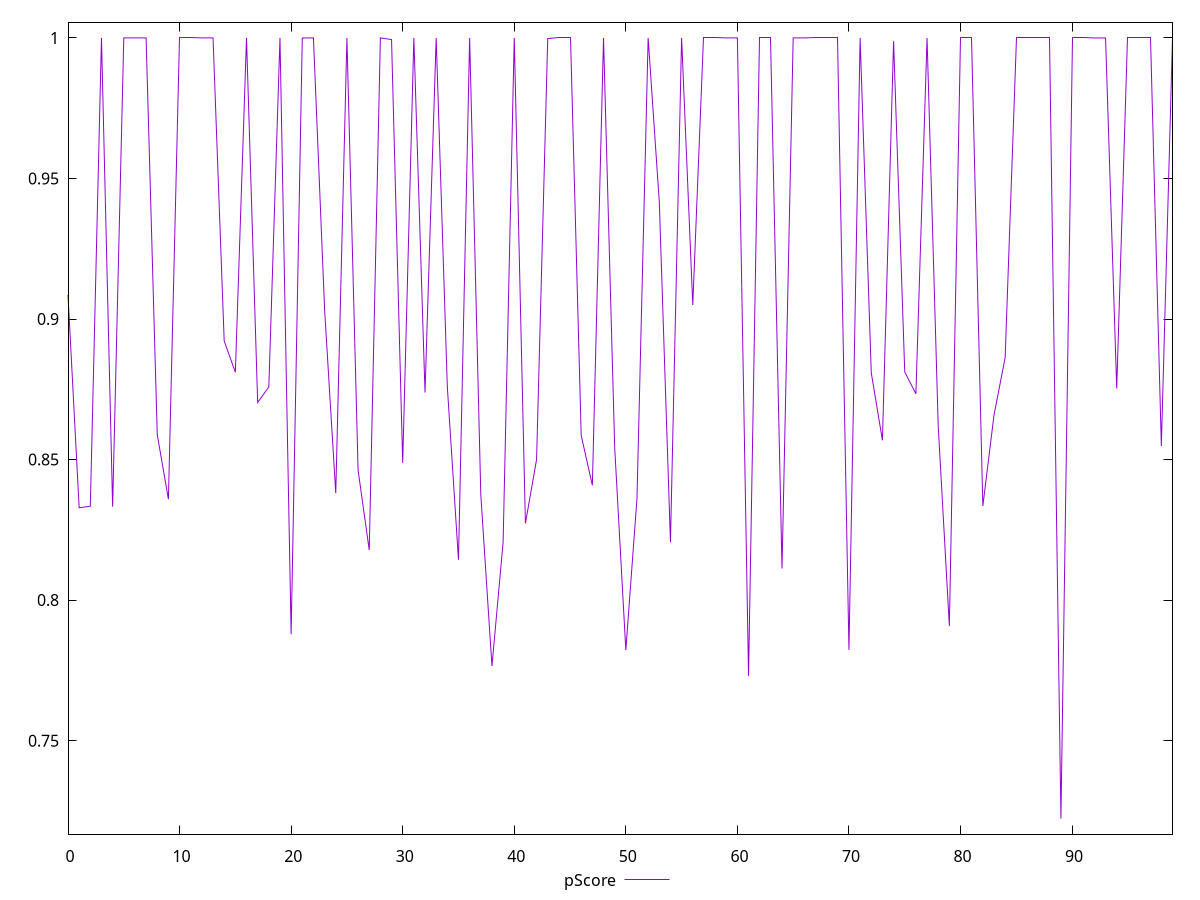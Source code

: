 reset

$pScore <<EOF
0 0.908551411501363
1 0.8328577652461056
2 0.8333944345808327
3 0.9999997082459624
4 0.8332202346045879
5 0.9999994385234445
6 0.9999997532705133
7 0.9999986698013623
8 0.8588651077948508
9 0.8358890577850356
10 0.9999988384601738
11 0.9999985542665301
12 0.9999996542267157
13 0.9999993296895004
14 0.8921881314419879
15 0.8810579541768954
16 0.9999995746338434
17 0.870293463622371
18 0.8758395863699854
19 0.9999986205630941
20 0.7877988400232585
21 0.9999832973052667
22 0.9999990883469563
23 0.9033728578117455
24 0.8380325157693138
25 0.9999969893363579
26 0.8462905508686547
27 0.8177918982289396
28 0.9999994338049614
29 0.9994122206935309
30 0.8488188555211138
31 0.999989777404382
32 0.8738201941050305
33 0.9999996655090053
34 0.8759060357830535
35 0.8143458271160148
36 0.9999985328317631
37 0.8375280054574084
38 0.7765514176470313
39 0.8205216014768528
40 0.9999995143366871
41 0.8272910500793114
42 0.8500299463210583
43 0.9997581081740714
44 0.9999994179095113
45 0.9999993711476518
46 0.8585838410217312
47 0.8408177994598373
48 0.9999990582192396
49 0.8544244695253491
50 0.7822334373970437
51 0.8361645630318879
52 0.9999993930924348
53 0.9416487667892594
54 0.8206117441291015
55 0.9999996208470097
56 0.9049994927934438
57 0.9999987505247514
58 0.9999994806386321
59 0.9999968767662115
60 0.9999985570787356
61 0.7730444675579202
62 0.999999602848717
63 0.9999995939554374
64 0.8112364513343736
65 0.9999996610325127
66 0.9999955987213462
67 0.9999992188029949
68 0.9999991149854711
69 0.9999992389638539
70 0.7823038271132922
71 0.9999996031329468
72 0.8808678365463188
73 0.8568606688939701
74 0.9988133598600744
75 0.8811931863039756
76 0.8733843073720394
77 0.9999984991691622
78 0.8619362786908776
79 0.7908147005025119
80 0.9999992054571941
81 0.9999985598865702
82 0.8334480898972323
83 0.8657823908891725
84 0.8862876149907284
85 0.9999989021496849
86 0.9999986155214122
87 0.9999994250393303
88 0.9999992475770916
89 0.722304652422215
90 0.9999994776290435
91 0.9999983174050281
92 0.9999699763058136
93 0.9999992358340908
94 0.8753069649936993
95 0.9999993205254907
96 0.9999992731788212
97 0.9999985389237851
98 0.8548306222614088
99 0.999999358682409
EOF

set key outside below
set xrange [0:99]
set yrange [0.716750750405249:1.0055536552874793]
set trange [0.716750750405249:1.0055536552874793]
set terminal svg size 640, 500 enhanced background rgb 'white'
set output "reports/report_00027_2021-02-24T12-40-31.850Z/bootup-time/samples/agenda/pScore/values.svg"

plot $pScore title "pScore" with line

reset
